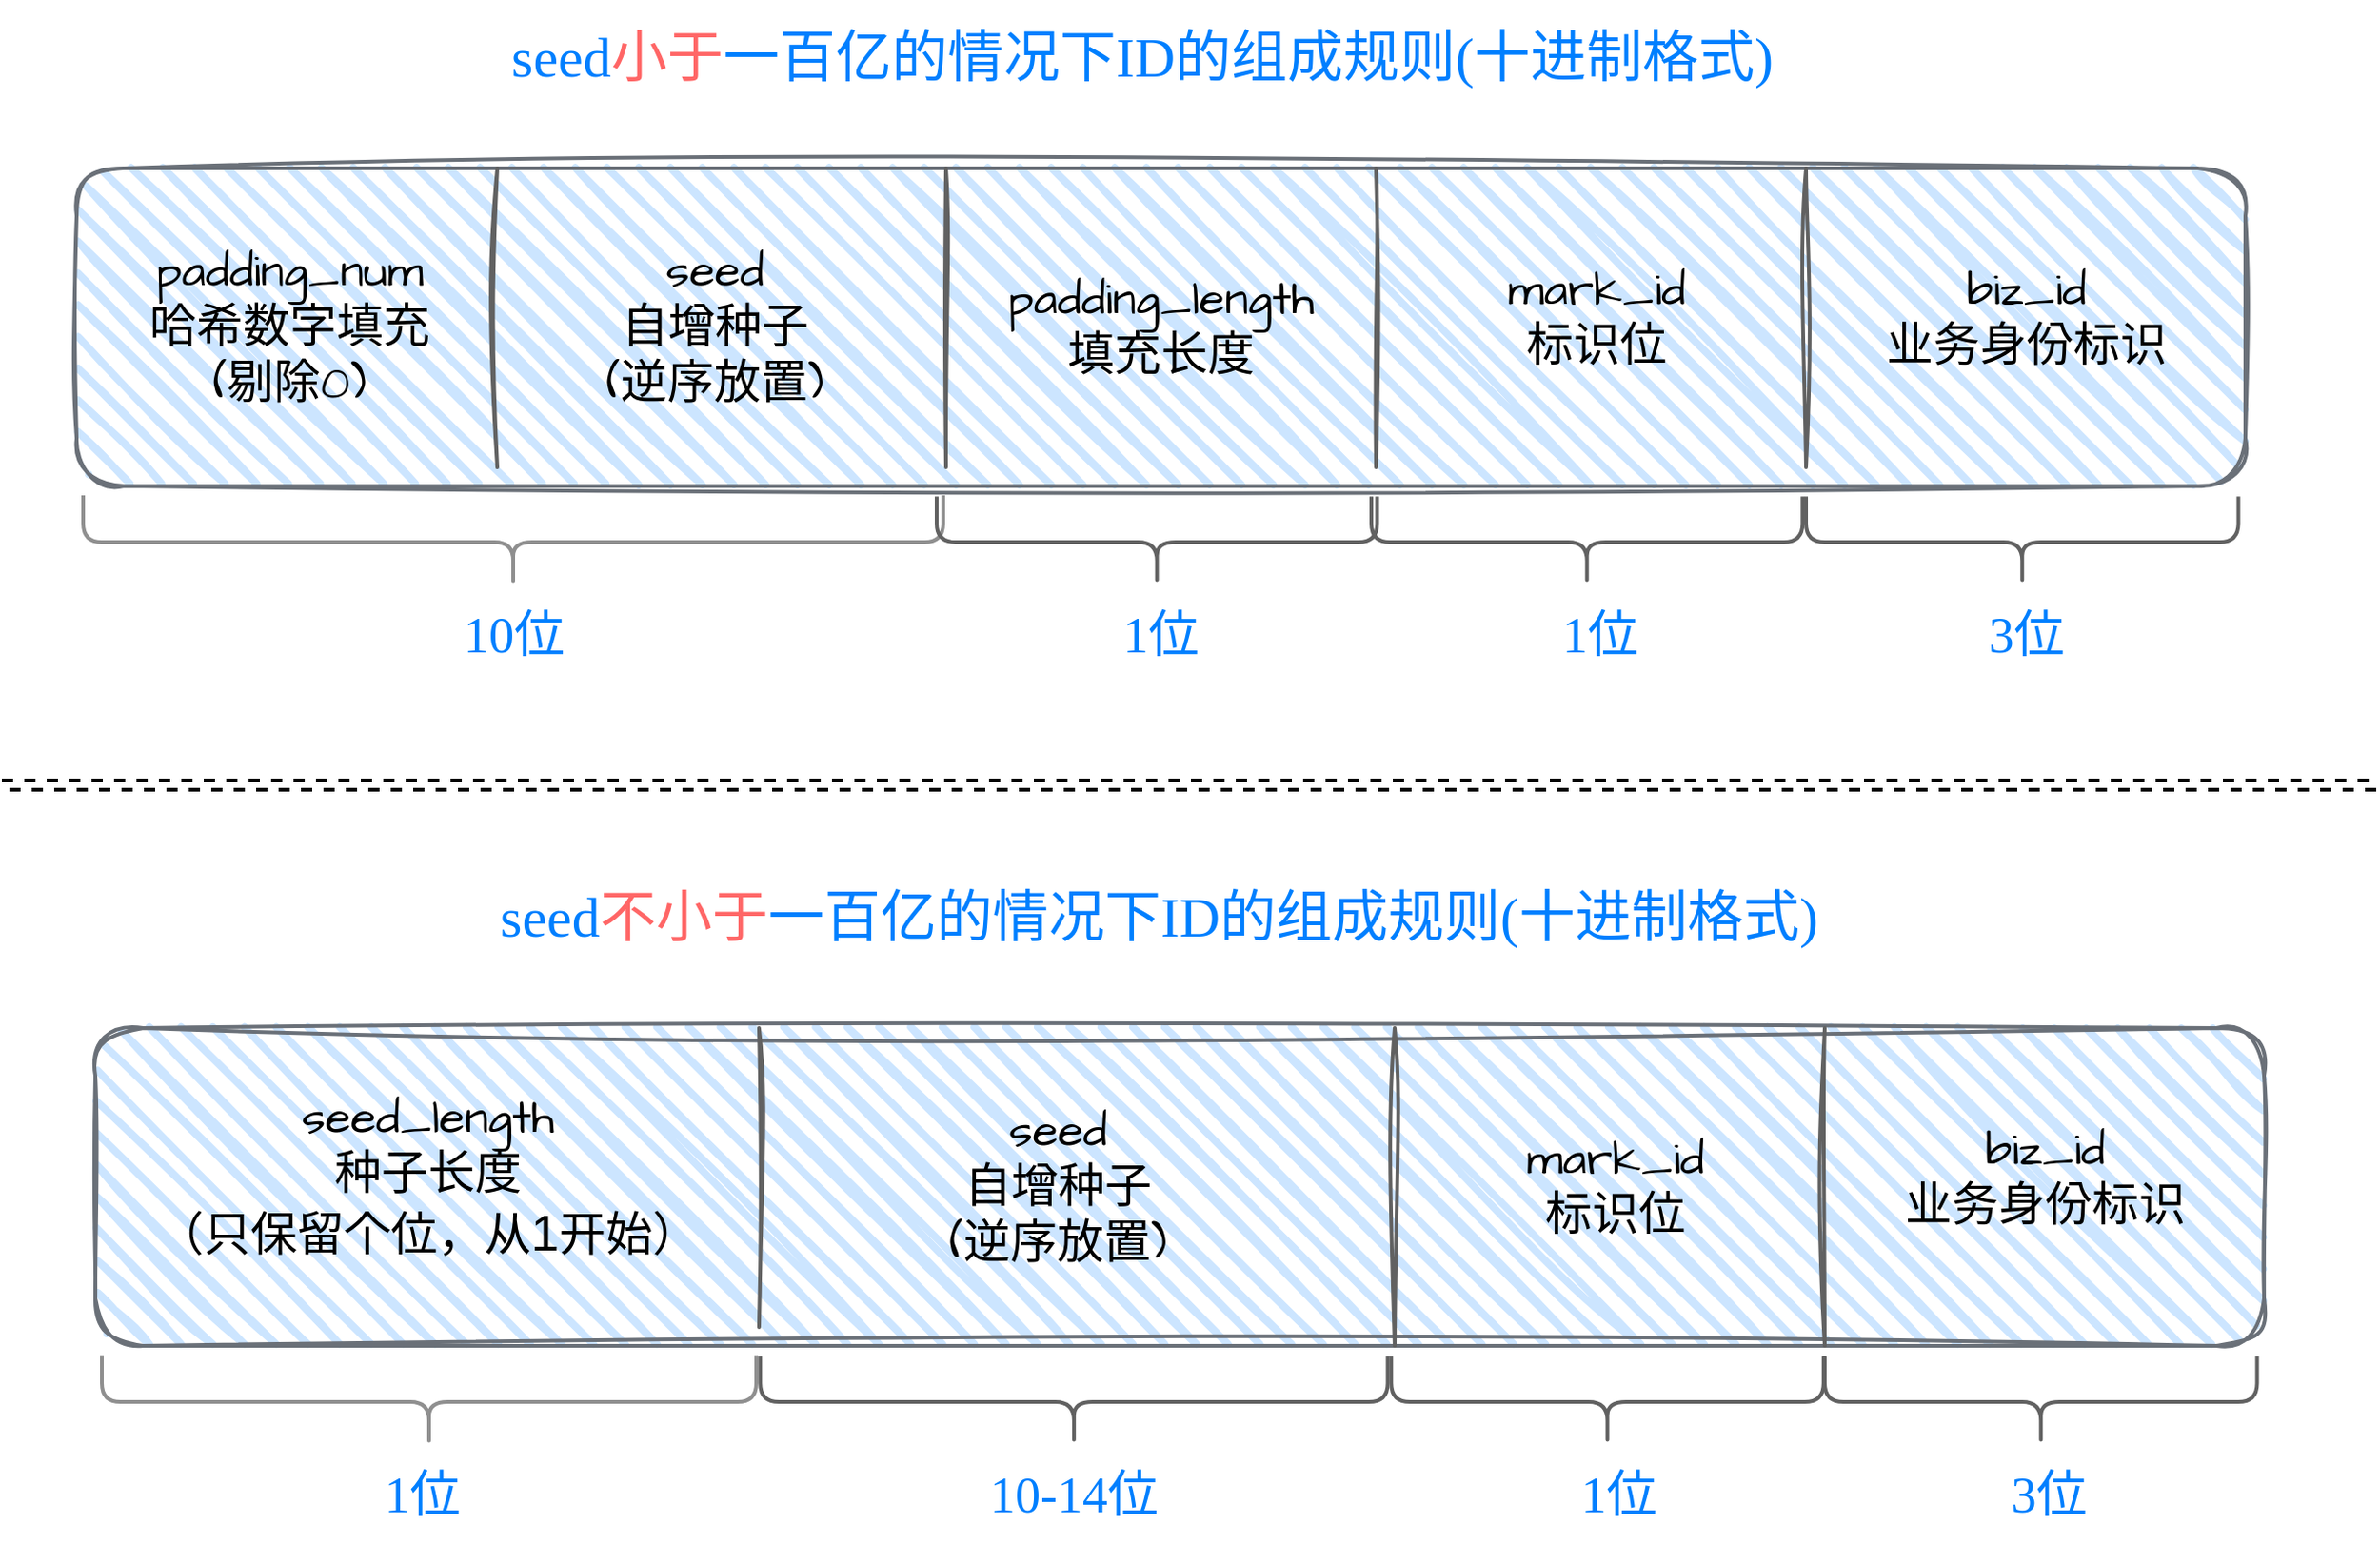 <mxfile version="20.6.2" type="github">
  <diagram id="DBy1TSTR0VtcKm5UeJao" name="第 1 页">
    <mxGraphModel dx="1426" dy="867" grid="1" gridSize="10" guides="1" tooltips="1" connect="1" arrows="1" fold="1" page="1" pageScale="1" pageWidth="827" pageHeight="1169" math="0" shadow="0">
      <root>
        <mxCell id="0" />
        <mxCell id="1" parent="0" />
        <mxCell id="zGKozpmPH5F2_CWIpBns-3" value="seed&lt;font color=&quot;#ff6666&quot; style=&quot;font-size: 30px;&quot;&gt;小于&lt;/font&gt;一百亿的情况下ID的组成规则(十进制格式)" style="text;html=1;strokeColor=none;fillColor=none;align=center;verticalAlign=middle;whiteSpace=wrap;rounded=0;shadow=0;glass=0;sketch=0;fillWeight=10;hachureGap=12;jiggle=2;strokeWidth=2;fontFamily=Tahoma;fontSize=30;fontColor=#007FFF;fontStyle=0" vertex="1" parent="1">
          <mxGeometry x="340" y="660" width="699.99" height="60" as="geometry" />
        </mxCell>
        <mxCell id="zGKozpmPH5F2_CWIpBns-22" value="" style="rounded=1;whiteSpace=wrap;html=1;strokeWidth=2;fillWeight=4;hachureGap=12;hachureAngle=45;fillColor=#cce5ff;sketch=1;jiggle=2;fontFamily=Architects Daughter;fontSource=https%3A%2F%2Ffonts.googleapis.com%2Fcss%3Ffamily%3DArchitects%2BDaughter;fontSize=20;strokeColor=#6A7078;imageAspect=1;shadow=0;glass=0;" vertex="1" parent="1">
          <mxGeometry x="120" y="750" width="1160" height="170" as="geometry" />
        </mxCell>
        <mxCell id="zGKozpmPH5F2_CWIpBns-23" value="&lt;font style=&quot;font-size: 25px;&quot;&gt;seed&lt;br style=&quot;font-size: 25px;&quot;&gt;自增种子&lt;br&gt;(逆序放置)&lt;/font&gt;" style="text;html=1;strokeColor=none;fillColor=none;align=center;verticalAlign=middle;whiteSpace=wrap;rounded=0;sketch=1;hachureGap=4;jiggle=2;fontFamily=Architects Daughter;fontSource=https%3A%2F%2Ffonts.googleapis.com%2Fcss%3Ffamily%3DArchitects%2BDaughter;fontSize=25;" vertex="1" parent="1">
          <mxGeometry x="373.5" y="800" width="175" height="70" as="geometry" />
        </mxCell>
        <mxCell id="zGKozpmPH5F2_CWIpBns-24" value="" style="line;strokeWidth=2;direction=south;html=1;sketch=1;fillWeight=10;hachureGap=12;jiggle=2;fontFamily=Architects Daughter;fontSource=https%3A%2F%2Ffonts.googleapis.com%2Fcss%3Ffamily%3DArchitects%2BDaughter;fontSize=20;fillColor=#3333FF;strokeColor=#616161;" vertex="1" parent="1">
          <mxGeometry x="340" y="750" width="10" height="160" as="geometry" />
        </mxCell>
        <mxCell id="zGKozpmPH5F2_CWIpBns-25" value="" style="line;strokeWidth=2;direction=south;html=1;sketch=1;fillWeight=10;hachureGap=12;jiggle=2;fontFamily=Architects Daughter;fontSource=https%3A%2F%2Ffonts.googleapis.com%2Fcss%3Ffamily%3DArchitects%2BDaughter;fontSize=20;fillColor=#3333FF;strokeColor=#616161;" vertex="1" parent="1">
          <mxGeometry x="580" y="750" width="10" height="160" as="geometry" />
        </mxCell>
        <mxCell id="zGKozpmPH5F2_CWIpBns-26" value="" style="line;strokeWidth=2;direction=south;html=1;sketch=1;fillWeight=10;hachureGap=12;jiggle=2;fontFamily=Architects Daughter;fontSource=https%3A%2F%2Ffonts.googleapis.com%2Fcss%3Ffamily%3DArchitects%2BDaughter;fontSize=20;fillColor=#3333FF;strokeColor=#616161;" vertex="1" parent="1">
          <mxGeometry x="810" y="750" width="10" height="160" as="geometry" />
        </mxCell>
        <mxCell id="zGKozpmPH5F2_CWIpBns-27" value="" style="line;strokeWidth=2;direction=south;html=1;sketch=1;fillWeight=10;hachureGap=12;jiggle=2;fontFamily=Architects Daughter;fontSource=https%3A%2F%2Ffonts.googleapis.com%2Fcss%3Ffamily%3DArchitects%2BDaughter;fontSize=20;fillColor=#3333FF;strokeColor=#616161;" vertex="1" parent="1">
          <mxGeometry x="1040" y="750" width="10" height="160" as="geometry" />
        </mxCell>
        <mxCell id="zGKozpmPH5F2_CWIpBns-28" value="&lt;font style=&quot;font-size: 25px;&quot;&gt;padding_num&lt;br style=&quot;font-size: 25px;&quot;&gt;哈希数字填充(剔除0)&lt;br style=&quot;font-size: 25px;&quot;&gt;&lt;/font&gt;" style="text;html=1;strokeColor=none;fillColor=none;align=center;verticalAlign=middle;whiteSpace=wrap;rounded=0;sketch=1;hachureGap=4;jiggle=2;fontFamily=Architects Daughter;fontSource=https%3A%2F%2Ffonts.googleapis.com%2Fcss%3Ffamily%3DArchitects%2BDaughter;fontSize=25;" vertex="1" parent="1">
          <mxGeometry x="148.5" y="800" width="170" height="70" as="geometry" />
        </mxCell>
        <mxCell id="zGKozpmPH5F2_CWIpBns-29" value="&lt;font style=&quot;font-size: 25px;&quot;&gt;padding_length&lt;br&gt;填充长度&lt;br style=&quot;font-size: 25px;&quot;&gt;&lt;/font&gt;" style="text;html=1;strokeColor=none;fillColor=none;align=center;verticalAlign=middle;whiteSpace=wrap;rounded=0;sketch=1;hachureGap=4;jiggle=2;fontFamily=Architects Daughter;fontSource=https%3A%2F%2Ffonts.googleapis.com%2Fcss%3Ffamily%3DArchitects%2BDaughter;fontSize=25;" vertex="1" parent="1">
          <mxGeometry x="615" y="800" width="170" height="70" as="geometry" />
        </mxCell>
        <mxCell id="zGKozpmPH5F2_CWIpBns-30" value="&lt;font style=&quot;font-size: 25px;&quot;&gt;mark_id&lt;br&gt;标识位&lt;br style=&quot;font-size: 25px;&quot;&gt;&lt;br style=&quot;font-size: 25px;&quot;&gt;&lt;/font&gt;" style="text;html=1;strokeColor=none;fillColor=none;align=center;verticalAlign=middle;whiteSpace=wrap;rounded=0;sketch=1;hachureGap=4;jiggle=2;fontFamily=Architects Daughter;fontSource=https%3A%2F%2Ffonts.googleapis.com%2Fcss%3Ffamily%3DArchitects%2BDaughter;fontSize=25;" vertex="1" parent="1">
          <mxGeometry x="848.14" y="810" width="170" height="70" as="geometry" />
        </mxCell>
        <mxCell id="zGKozpmPH5F2_CWIpBns-31" value="&lt;font style=&quot;font-size: 25px;&quot;&gt;biz_id&lt;br style=&quot;font-size: 25px;&quot;&gt;业务身份标识&lt;br style=&quot;font-size: 25px;&quot;&gt;&lt;/font&gt;" style="text;html=1;strokeColor=none;fillColor=none;align=center;verticalAlign=middle;whiteSpace=wrap;rounded=0;sketch=1;hachureGap=4;jiggle=2;fontFamily=Architects Daughter;fontSource=https%3A%2F%2Ffonts.googleapis.com%2Fcss%3Ffamily%3DArchitects%2BDaughter;fontSize=25;" vertex="1" parent="1">
          <mxGeometry x="1078.12" y="795" width="170" height="70" as="geometry" />
        </mxCell>
        <mxCell id="zGKozpmPH5F2_CWIpBns-32" value="" style="shape=curlyBracket;whiteSpace=wrap;html=1;rounded=1;labelPosition=left;verticalLabelPosition=middle;align=right;verticalAlign=middle;shadow=0;glass=0;sketch=0;fillWeight=10;hachureGap=12;jiggle=2;strokeColor=#8F8F8F;strokeWidth=2;fontFamily=Architects Daughter;fontSource=https%3A%2F%2Ffonts.googleapis.com%2Fcss%3Ffamily%3DArchitects%2BDaughter;fontSize=25;fillColor=#3333FF;rotation=-90;gradientColor=default;" vertex="1" parent="1">
          <mxGeometry x="328.5" y="720" width="50" height="460" as="geometry" />
        </mxCell>
        <mxCell id="zGKozpmPH5F2_CWIpBns-33" value="" style="shape=curlyBracket;whiteSpace=wrap;html=1;rounded=1;labelPosition=left;verticalLabelPosition=middle;align=right;verticalAlign=middle;shadow=0;glass=0;sketch=0;fillWeight=10;hachureGap=12;jiggle=2;strokeColor=#616161;strokeWidth=2;fontFamily=Architects Daughter;fontSource=https%3A%2F%2Ffonts.googleapis.com%2Fcss%3Ffamily%3DArchitects%2BDaughter;fontSize=25;fillColor=#3333FF;rotation=-90;" vertex="1" parent="1">
          <mxGeometry x="673.45" y="832.2" width="48.75" height="235.62" as="geometry" />
        </mxCell>
        <mxCell id="zGKozpmPH5F2_CWIpBns-34" value="" style="shape=curlyBracket;whiteSpace=wrap;html=1;rounded=1;labelPosition=left;verticalLabelPosition=middle;align=right;verticalAlign=middle;shadow=0;glass=0;sketch=0;fillWeight=10;hachureGap=12;jiggle=2;strokeColor=#616161;strokeWidth=2;fontFamily=Architects Daughter;fontSource=https%3A%2F%2Ffonts.googleapis.com%2Fcss%3Ffamily%3DArchitects%2BDaughter;fontSize=25;fillColor=#3333FF;rotation=-90;" vertex="1" parent="1">
          <mxGeometry x="903.45" y="834.69" width="48.75" height="230.63" as="geometry" />
        </mxCell>
        <mxCell id="zGKozpmPH5F2_CWIpBns-35" value="" style="shape=curlyBracket;whiteSpace=wrap;html=1;rounded=1;labelPosition=left;verticalLabelPosition=middle;align=right;verticalAlign=middle;shadow=0;glass=0;sketch=0;fillWeight=10;hachureGap=12;jiggle=2;strokeColor=#616161;strokeWidth=2;fontFamily=Architects Daughter;fontSource=https%3A%2F%2Ffonts.googleapis.com%2Fcss%3Ffamily%3DArchitects%2BDaughter;fontSize=25;fillColor=#3333FF;rotation=-90;" vertex="1" parent="1">
          <mxGeometry x="1136.26" y="834.38" width="48.75" height="231.25" as="geometry" />
        </mxCell>
        <mxCell id="zGKozpmPH5F2_CWIpBns-36" value="10位" style="text;html=1;strokeColor=none;fillColor=none;align=center;verticalAlign=middle;whiteSpace=wrap;rounded=0;shadow=0;glass=0;sketch=1;fillWeight=10;hachureGap=12;jiggle=2;strokeWidth=2;fontFamily=Tahoma;fontSize=27;fontColor=#007FFF;" vertex="1" parent="1">
          <mxGeometry x="297.75" y="975" width="111.5" height="50" as="geometry" />
        </mxCell>
        <mxCell id="zGKozpmPH5F2_CWIpBns-37" value="1位" style="text;html=1;strokeColor=none;fillColor=none;align=center;verticalAlign=middle;whiteSpace=wrap;rounded=0;shadow=0;glass=0;sketch=1;fillWeight=10;hachureGap=12;jiggle=2;strokeWidth=2;fontFamily=Tahoma;fontSize=27;fontColor=#007FFF;" vertex="1" parent="1">
          <mxGeometry x="655" y="980" width="90" height="40" as="geometry" />
        </mxCell>
        <mxCell id="zGKozpmPH5F2_CWIpBns-38" value="1位" style="text;html=1;strokeColor=none;fillColor=none;align=center;verticalAlign=middle;whiteSpace=wrap;rounded=0;shadow=0;glass=0;sketch=1;fillWeight=10;hachureGap=12;jiggle=2;strokeWidth=2;fontFamily=Tahoma;fontSize=27;fontColor=#007FFF;" vertex="1" parent="1">
          <mxGeometry x="890" y="980" width="90" height="40" as="geometry" />
        </mxCell>
        <mxCell id="zGKozpmPH5F2_CWIpBns-39" value="3位" style="text;html=1;strokeColor=none;fillColor=none;align=center;verticalAlign=middle;whiteSpace=wrap;rounded=0;shadow=0;glass=0;sketch=1;fillWeight=10;hachureGap=12;jiggle=2;strokeWidth=2;fontFamily=Tahoma;fontSize=27;fontColor=#007FFF;" vertex="1" parent="1">
          <mxGeometry x="1118.12" y="980" width="90" height="40" as="geometry" />
        </mxCell>
        <mxCell id="zGKozpmPH5F2_CWIpBns-40" value="" style="rounded=1;whiteSpace=wrap;html=1;strokeWidth=2;fillWeight=4;hachureGap=12;hachureAngle=45;fillColor=#cce5ff;sketch=1;jiggle=2;fontFamily=Architects Daughter;fontSource=https%3A%2F%2Ffonts.googleapis.com%2Fcss%3Ffamily%3DArchitects%2BDaughter;fontSize=20;strokeColor=#6A7078;imageAspect=1;shadow=0;glass=0;" vertex="1" parent="1">
          <mxGeometry x="130" y="1210" width="1160" height="170" as="geometry" />
        </mxCell>
        <mxCell id="zGKozpmPH5F2_CWIpBns-41" value="&lt;font style=&quot;font-size: 25px;&quot;&gt;seed&lt;br style=&quot;font-size: 25px;&quot;&gt;自增种子&lt;br&gt;(逆序放置)&lt;/font&gt;" style="text;html=1;strokeColor=none;fillColor=none;align=center;verticalAlign=middle;whiteSpace=wrap;rounded=0;sketch=1;hachureGap=4;jiggle=2;fontFamily=Architects Daughter;fontSource=https%3A%2F%2Ffonts.googleapis.com%2Fcss%3Ffamily%3DArchitects%2BDaughter;fontSize=25;" vertex="1" parent="1">
          <mxGeometry x="505" y="1250" width="280" height="90" as="geometry" />
        </mxCell>
        <mxCell id="zGKozpmPH5F2_CWIpBns-45" value="" style="line;strokeWidth=2;direction=south;html=1;sketch=1;fillWeight=10;hachureGap=12;jiggle=2;fontFamily=Architects Daughter;fontSource=https%3A%2F%2Ffonts.googleapis.com%2Fcss%3Ffamily%3DArchitects%2BDaughter;fontSize=20;fillColor=#3333FF;strokeColor=#616161;" vertex="1" parent="1">
          <mxGeometry x="1050" y="1210" width="10" height="170" as="geometry" />
        </mxCell>
        <mxCell id="zGKozpmPH5F2_CWIpBns-47" value="&lt;font style=&quot;&quot;&gt;seed_length&lt;br style=&quot;font-size: 25px;&quot;&gt;种子长度&lt;br&gt;（只保留个位，从&lt;font style=&quot;font-size: 27px;&quot; face=&quot;Helvetica&quot;&gt;1&lt;/font&gt;开始）&lt;br style=&quot;font-size: 25px;&quot;&gt;&lt;/font&gt;" style="text;html=1;strokeColor=none;fillColor=none;align=center;verticalAlign=middle;whiteSpace=wrap;rounded=0;sketch=1;hachureGap=4;jiggle=2;fontFamily=Architects Daughter;fontSource=https%3A%2F%2Ffonts.googleapis.com%2Fcss%3Ffamily%3DArchitects%2BDaughter;fontSize=25;" vertex="1" parent="1">
          <mxGeometry x="158.49" y="1250" width="300" height="80" as="geometry" />
        </mxCell>
        <mxCell id="zGKozpmPH5F2_CWIpBns-48" value="&lt;font style=&quot;font-size: 25px;&quot;&gt;mark_id&lt;br&gt;标识位&lt;br style=&quot;font-size: 25px;&quot;&gt;&lt;/font&gt;" style="text;html=1;strokeColor=none;fillColor=none;align=center;verticalAlign=middle;whiteSpace=wrap;rounded=0;sketch=1;hachureGap=4;jiggle=2;fontFamily=Architects Daughter;fontSource=https%3A%2F%2Ffonts.googleapis.com%2Fcss%3Ffamily%3DArchitects%2BDaughter;fontSize=25;" vertex="1" parent="1">
          <mxGeometry x="858.14" y="1260" width="170" height="70" as="geometry" />
        </mxCell>
        <mxCell id="zGKozpmPH5F2_CWIpBns-49" value="&lt;font style=&quot;font-size: 25px;&quot;&gt;biz_id&lt;br style=&quot;font-size: 25px;&quot;&gt;业务身份标识&lt;br style=&quot;font-size: 25px;&quot;&gt;&lt;/font&gt;" style="text;html=1;strokeColor=none;fillColor=none;align=center;verticalAlign=middle;whiteSpace=wrap;rounded=0;sketch=1;hachureGap=4;jiggle=2;fontFamily=Architects Daughter;fontSource=https%3A%2F%2Ffonts.googleapis.com%2Fcss%3Ffamily%3DArchitects%2BDaughter;fontSize=25;" vertex="1" parent="1">
          <mxGeometry x="1088.12" y="1255" width="170" height="70" as="geometry" />
        </mxCell>
        <mxCell id="zGKozpmPH5F2_CWIpBns-50" value="" style="shape=curlyBracket;whiteSpace=wrap;html=1;rounded=1;labelPosition=left;verticalLabelPosition=middle;align=right;verticalAlign=middle;shadow=0;glass=0;sketch=0;fillWeight=10;hachureGap=12;jiggle=2;strokeColor=#8F8F8F;strokeWidth=2;fontFamily=Architects Daughter;fontSource=https%3A%2F%2Ffonts.googleapis.com%2Fcss%3Ffamily%3DArchitects%2BDaughter;fontSize=25;fillColor=#3333FF;rotation=-90;gradientColor=default;" vertex="1" parent="1">
          <mxGeometry x="283.5" y="1235" width="50" height="350" as="geometry" />
        </mxCell>
        <mxCell id="zGKozpmPH5F2_CWIpBns-51" value="" style="shape=curlyBracket;whiteSpace=wrap;html=1;rounded=1;labelPosition=left;verticalLabelPosition=middle;align=right;verticalAlign=middle;shadow=0;glass=0;sketch=0;fillWeight=10;hachureGap=12;jiggle=2;strokeColor=#616161;strokeWidth=2;fontFamily=Architects Daughter;fontSource=https%3A%2F%2Ffonts.googleapis.com%2Fcss%3Ffamily%3DArchitects%2BDaughter;fontSize=25;fillColor=#3333FF;rotation=-90;" vertex="1" parent="1">
          <mxGeometry x="629.07" y="1242.19" width="48.75" height="335.63" as="geometry" />
        </mxCell>
        <mxCell id="zGKozpmPH5F2_CWIpBns-52" value="" style="shape=curlyBracket;whiteSpace=wrap;html=1;rounded=1;labelPosition=left;verticalLabelPosition=middle;align=right;verticalAlign=middle;shadow=0;glass=0;sketch=0;fillWeight=10;hachureGap=12;jiggle=2;strokeColor=#616161;strokeWidth=2;fontFamily=Architects Daughter;fontSource=https%3A%2F%2Ffonts.googleapis.com%2Fcss%3Ffamily%3DArchitects%2BDaughter;fontSize=25;fillColor=#3333FF;rotation=-90;" vertex="1" parent="1">
          <mxGeometry x="914.39" y="1294.38" width="48.75" height="231.25" as="geometry" />
        </mxCell>
        <mxCell id="zGKozpmPH5F2_CWIpBns-53" value="" style="shape=curlyBracket;whiteSpace=wrap;html=1;rounded=1;labelPosition=left;verticalLabelPosition=middle;align=right;verticalAlign=middle;shadow=0;glass=0;sketch=0;fillWeight=10;hachureGap=12;jiggle=2;strokeColor=#616161;strokeWidth=2;fontFamily=Architects Daughter;fontSource=https%3A%2F%2Ffonts.googleapis.com%2Fcss%3Ffamily%3DArchitects%2BDaughter;fontSize=25;fillColor=#3333FF;rotation=-90;" vertex="1" parent="1">
          <mxGeometry x="1146.26" y="1294.38" width="48.75" height="231.25" as="geometry" />
        </mxCell>
        <mxCell id="zGKozpmPH5F2_CWIpBns-54" value="1位" style="text;html=1;strokeColor=none;fillColor=none;align=center;verticalAlign=middle;whiteSpace=wrap;rounded=0;shadow=0;glass=0;sketch=1;fillWeight=10;hachureGap=12;jiggle=2;strokeWidth=2;fontFamily=Tahoma;fontSize=27;fontColor=#007FFF;" vertex="1" parent="1">
          <mxGeometry x="248.5" y="1435" width="111.5" height="50" as="geometry" />
        </mxCell>
        <mxCell id="zGKozpmPH5F2_CWIpBns-55" value="&lt;font color=&quot;#007fff&quot;&gt;10-14位&lt;/font&gt;" style="text;html=1;strokeColor=none;fillColor=none;align=center;verticalAlign=middle;whiteSpace=wrap;rounded=0;shadow=0;glass=0;sketch=1;fillWeight=10;hachureGap=12;jiggle=2;strokeWidth=2;fontFamily=Tahoma;fontSize=27;" vertex="1" parent="1">
          <mxGeometry x="568.77" y="1435" width="169.36" height="50" as="geometry" />
        </mxCell>
        <mxCell id="zGKozpmPH5F2_CWIpBns-56" value="1位" style="text;html=1;strokeColor=none;fillColor=none;align=center;verticalAlign=middle;whiteSpace=wrap;rounded=0;shadow=0;glass=0;sketch=1;fillWeight=10;hachureGap=12;jiggle=2;strokeWidth=2;fontFamily=Tahoma;fontSize=27;fontColor=#007FFF;" vertex="1" parent="1">
          <mxGeometry x="900" y="1440" width="90" height="40" as="geometry" />
        </mxCell>
        <mxCell id="zGKozpmPH5F2_CWIpBns-57" value="3位" style="text;html=1;strokeColor=none;fillColor=none;align=center;verticalAlign=middle;whiteSpace=wrap;rounded=0;shadow=0;glass=0;sketch=1;fillWeight=10;hachureGap=12;jiggle=2;strokeWidth=2;fontFamily=Tahoma;fontSize=27;fontColor=#007FFF;" vertex="1" parent="1">
          <mxGeometry x="1130.01" y="1440" width="90" height="40" as="geometry" />
        </mxCell>
        <mxCell id="zGKozpmPH5F2_CWIpBns-58" value="&lt;span style=&quot;color: rgb(0, 127, 255); font-size: 30px;&quot;&gt;seed&lt;/span&gt;&lt;font color=&quot;#ff6666&quot; style=&quot;font-size: 30px;&quot;&gt;不小于&lt;/font&gt;&lt;span style=&quot;color: rgb(0, 127, 255); font-size: 30px;&quot;&gt;一百亿的情况下ID的组成规则(十进制格式)&lt;/span&gt;" style="text;html=1;strokeColor=none;fillColor=none;align=center;verticalAlign=middle;whiteSpace=wrap;rounded=0;shadow=0;glass=0;sketch=0;fillWeight=10;hachureGap=12;jiggle=2;strokeWidth=2;fontFamily=Tahoma;fontSize=30;" vertex="1" parent="1">
          <mxGeometry x="338.49" y="1120" width="721.5" height="60" as="geometry" />
        </mxCell>
        <mxCell id="zGKozpmPH5F2_CWIpBns-61" value="" style="line;strokeWidth=2;direction=south;html=1;sketch=1;fillWeight=10;hachureGap=12;jiggle=2;fontFamily=Architects Daughter;fontSource=https%3A%2F%2Ffonts.googleapis.com%2Fcss%3Ffamily%3DArchitects%2BDaughter;fontSize=20;fillColor=#3333FF;strokeColor=#616161;" vertex="1" parent="1">
          <mxGeometry x="479.99" y="1210" width="10" height="160" as="geometry" />
        </mxCell>
        <mxCell id="zGKozpmPH5F2_CWIpBns-62" value="" style="line;strokeWidth=2;direction=south;html=1;sketch=1;fillWeight=10;hachureGap=12;jiggle=2;fontFamily=Architects Daughter;fontSource=https%3A%2F%2Ffonts.googleapis.com%2Fcss%3Ffamily%3DArchitects%2BDaughter;fontSize=20;fillColor=#3333FF;strokeColor=#616161;" vertex="1" parent="1">
          <mxGeometry x="819.99" y="1210" width="10" height="170" as="geometry" />
        </mxCell>
        <mxCell id="zGKozpmPH5F2_CWIpBns-66" value="" style="endArrow=none;html=1;rounded=0;fontFamily=Helvetica;fontSize=30;fontColor=#007FFF;strokeWidth=2;strokeColor=default;sketch=0;shadow=0;shape=link;dashed=1;" edge="1" parent="1">
          <mxGeometry width="50" height="50" relative="1" as="geometry">
            <mxPoint x="80" y="1080" as="sourcePoint" />
            <mxPoint x="1350" y="1080" as="targetPoint" />
          </mxGeometry>
        </mxCell>
      </root>
    </mxGraphModel>
  </diagram>
</mxfile>
